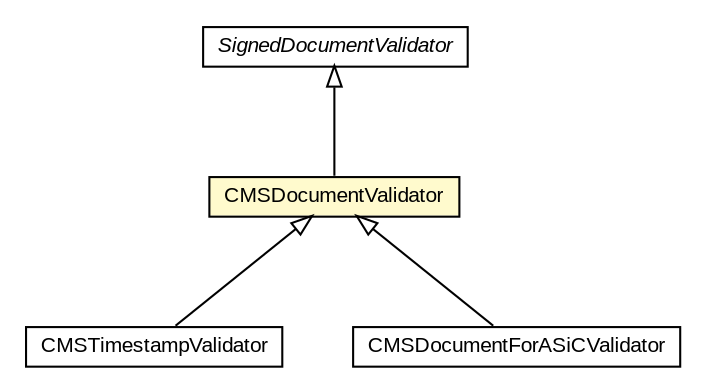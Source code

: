 #!/usr/local/bin/dot
#
# Class diagram 
# Generated by UMLGraph version R5_6-24-gf6e263 (http://www.umlgraph.org/)
#

digraph G {
	edge [fontname="arial",fontsize=10,labelfontname="arial",labelfontsize=10];
	node [fontname="arial",fontsize=10,shape=plaintext];
	nodesep=0.25;
	ranksep=0.5;
	// eu.europa.esig.dss.validation.SignedDocumentValidator
	c192546 [label=<<table title="eu.europa.esig.dss.validation.SignedDocumentValidator" border="0" cellborder="1" cellspacing="0" cellpadding="2" port="p" href="../../validation/SignedDocumentValidator.html">
		<tr><td><table border="0" cellspacing="0" cellpadding="1">
<tr><td align="center" balign="center"><font face="arial italic"> SignedDocumentValidator </font></td></tr>
		</table></td></tr>
		</table>>, URL="../../validation/SignedDocumentValidator.html", fontname="arial", fontcolor="black", fontsize=10.0];
	// eu.europa.esig.dss.cades.validation.CMSTimestampValidator
	c193085 [label=<<table title="eu.europa.esig.dss.cades.validation.CMSTimestampValidator" border="0" cellborder="1" cellspacing="0" cellpadding="2" port="p" href="./CMSTimestampValidator.html">
		<tr><td><table border="0" cellspacing="0" cellpadding="1">
<tr><td align="center" balign="center"> CMSTimestampValidator </td></tr>
		</table></td></tr>
		</table>>, URL="./CMSTimestampValidator.html", fontname="arial", fontcolor="black", fontsize=10.0];
	// eu.europa.esig.dss.cades.validation.CMSDocumentValidator
	c193086 [label=<<table title="eu.europa.esig.dss.cades.validation.CMSDocumentValidator" border="0" cellborder="1" cellspacing="0" cellpadding="2" port="p" bgcolor="lemonChiffon" href="./CMSDocumentValidator.html">
		<tr><td><table border="0" cellspacing="0" cellpadding="1">
<tr><td align="center" balign="center"> CMSDocumentValidator </td></tr>
		</table></td></tr>
		</table>>, URL="./CMSDocumentValidator.html", fontname="arial", fontcolor="black", fontsize=10.0];
	// eu.europa.esig.dss.asic.validation.CMSDocumentForASiCValidator
	c193174 [label=<<table title="eu.europa.esig.dss.asic.validation.CMSDocumentForASiCValidator" border="0" cellborder="1" cellspacing="0" cellpadding="2" port="p" href="../../asic/validation/CMSDocumentForASiCValidator.html">
		<tr><td><table border="0" cellspacing="0" cellpadding="1">
<tr><td align="center" balign="center"> CMSDocumentForASiCValidator </td></tr>
		</table></td></tr>
		</table>>, URL="../../asic/validation/CMSDocumentForASiCValidator.html", fontname="arial", fontcolor="black", fontsize=10.0];
	//eu.europa.esig.dss.cades.validation.CMSTimestampValidator extends eu.europa.esig.dss.cades.validation.CMSDocumentValidator
	c193086:p -> c193085:p [dir=back,arrowtail=empty];
	//eu.europa.esig.dss.cades.validation.CMSDocumentValidator extends eu.europa.esig.dss.validation.SignedDocumentValidator
	c192546:p -> c193086:p [dir=back,arrowtail=empty];
	//eu.europa.esig.dss.asic.validation.CMSDocumentForASiCValidator extends eu.europa.esig.dss.cades.validation.CMSDocumentValidator
	c193086:p -> c193174:p [dir=back,arrowtail=empty];
}

